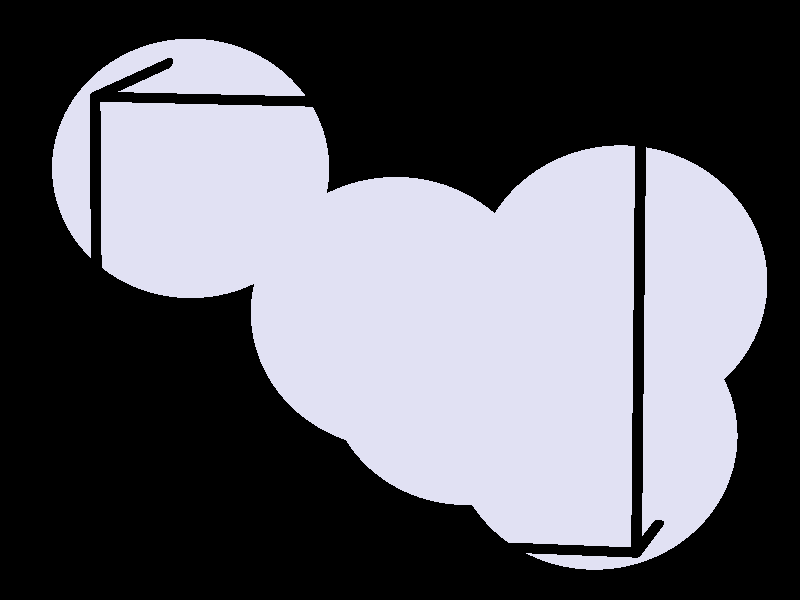 #include "colors.inc"
#include "finish.inc"

global_settings {assumed_gamma 1 max_trace_level 6}
background {color White transmit 1.0}
camera {perspective
  right -7.34*x up 5.88*y
  direction 50.00*z
  location <0,0,50.00> look_at <0,0,0>}


light_source {<  2.00,   3.00,  40.00> color White
  area_light <0.70, 0, 0>, <0, 0.70, 0>, 3, 3
  adaptive 1 jitter}
// no fog
#declare simple = finish {phong 0.7}
#declare pale = finish {ambient 0.5 diffuse 0.85 roughness 0.001 specular 0.200 }
#declare intermediate = finish {ambient 0.3 diffuse 0.6 specular 0.1 roughness 0.04}
#declare vmd = finish {ambient 0.0 diffuse 0.65 phong 0.1 phong_size 40.0 specular 0.5 }
#declare jmol = finish {ambient 0.2 diffuse 0.6 specular 1 roughness 0.001 metallic}
#declare ase2 = finish {ambient 0.05 brilliance 3 diffuse 0.6 metallic specular 0.7 roughness 0.04 reflection 0.15}
#declare ase3 = finish {ambient 0.15 brilliance 2 diffuse 0.6 metallic specular 1.0 roughness 0.001 reflection 0.0}
#declare glass = finish {ambient 0.05 diffuse 0.3 specular 1.0 roughness 0.001}
#declare glass2 = finish {ambient 0.01 diffuse 0.3 specular 1.0 reflection 0.25 roughness 0.001}
#declare Rcell = 0.050;
#declare Rbond = 0.100;

#macro atom(LOC, R, COL, TRANS, FIN)
  sphere{LOC, R texture{pigment{color COL transmit TRANS} finish{FIN}}}
#end
#macro constrain(LOC, R, COL, TRANS FIN)
union{torus{R, Rcell rotate 45*z texture{pigment{color COL transmit TRANS} finish{FIN}}}
     torus{R, Rcell rotate -45*z texture{pigment{color COL transmit TRANS} finish{FIN}}}
     translate LOC}
#end

cylinder {< -2.86,  -2.34,  -1.63>, < -2.12,  -1.72,  -5.52>, Rcell pigment {Black}}
cylinder {< -2.85,   2.03,  -0.93>, < -2.11,   2.65,  -4.82>, Rcell pigment {Black}}
cylinder {<  2.21,   1.87,   0.01>, <  2.96,   2.49,  -3.88>, Rcell pigment {Black}}
cylinder {<  2.20,  -2.51,  -0.69>, <  2.95,  -1.88,  -4.58>, Rcell pigment {Black}}
cylinder {< -2.86,  -2.34,  -1.63>, < -2.85,   2.03,  -0.93>, Rcell pigment {Black}}
cylinder {< -2.12,  -1.72,  -5.52>, < -2.11,   2.65,  -4.82>, Rcell pigment {Black}}
cylinder {<  2.95,  -1.88,  -4.58>, <  2.96,   2.49,  -3.88>, Rcell pigment {Black}}
cylinder {<  2.20,  -2.51,  -0.69>, <  2.21,   1.87,   0.01>, Rcell pigment {Black}}
cylinder {< -2.86,  -2.34,  -1.63>, <  2.20,  -2.51,  -0.69>, Rcell pigment {Black}}
cylinder {< -2.12,  -1.72,  -5.52>, <  2.95,  -1.88,  -4.58>, Rcell pigment {Black}}
cylinder {< -2.11,   2.65,  -4.82>, <  2.96,   2.49,  -3.88>, Rcell pigment {Black}}
cylinder {< -2.85,   2.03,  -0.93>, <  2.21,   1.87,   0.01>, Rcell pigment {Black}}
atom(<  1.89,  -1.41,  -3.00>, 1.39, rgb <0.75, 0.75, 0.90>, 0.0, ase2) // #0
atom(<  2.10,   0.18,  -1.81>, 1.39, rgb <0.75, 0.75, 0.90>, 0.0, ase2) // #1
atom(< -0.04,  -0.13,  -2.25>, 1.39, rgb <0.75, 0.75, 0.90>, 0.0, ase2) // #2
atom(<  0.66,  -0.80,  -4.53>, 1.39, rgb <0.75, 0.75, 0.90>, 0.0, ase2) // #3
atom(< -2.10,   1.41,  -4.70>, 1.39, rgb <0.75, 0.75, 0.90>, 0.0, ase2) // #4

// no constraints
